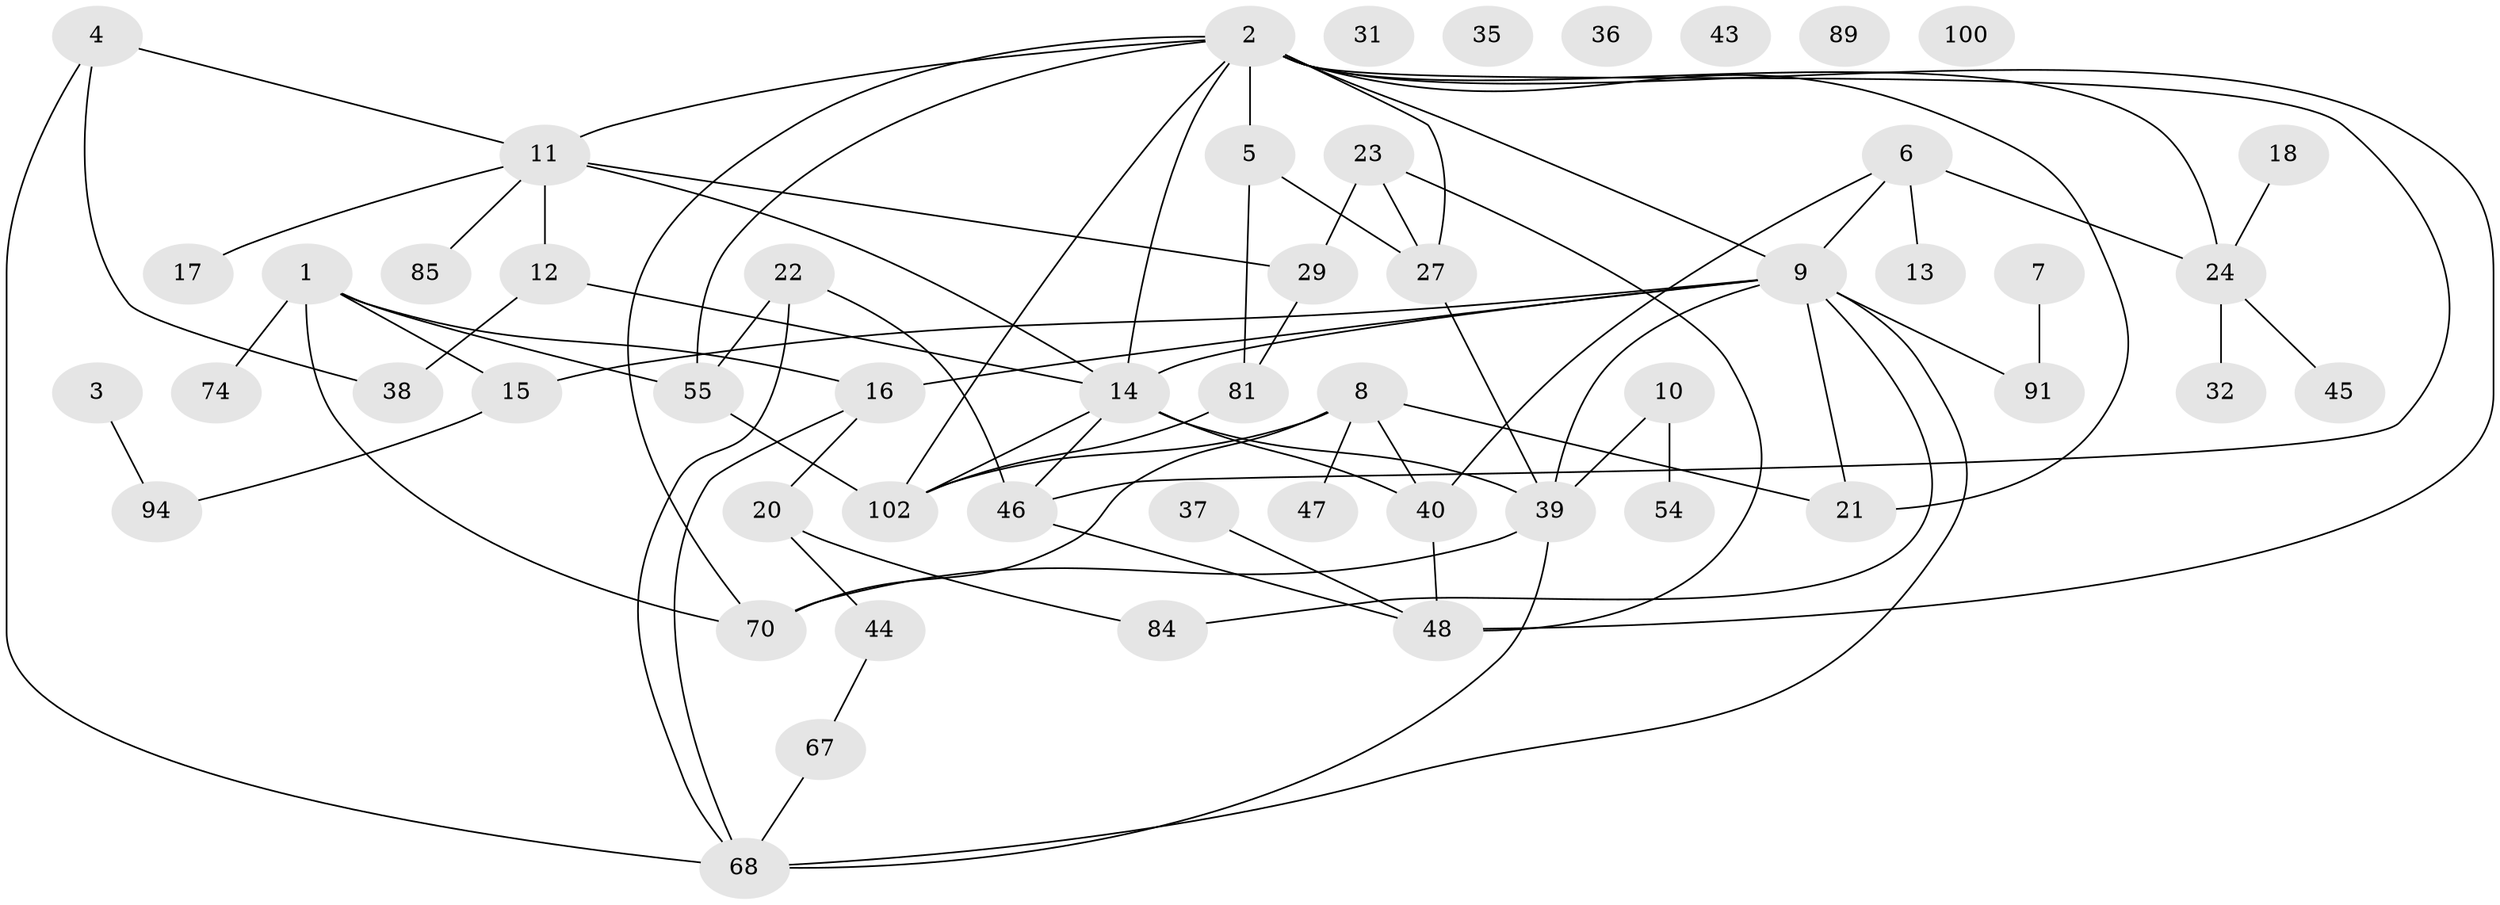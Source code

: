 // original degree distribution, {3: 0.2616822429906542, 4: 0.1308411214953271, 1: 0.205607476635514, 2: 0.2336448598130841, 5: 0.06542056074766354, 7: 0.009345794392523364, 0: 0.056074766355140186, 6: 0.037383177570093455}
// Generated by graph-tools (version 1.1) at 2025/12/03/09/25 04:12:54]
// undirected, 53 vertices, 79 edges
graph export_dot {
graph [start="1"]
  node [color=gray90,style=filled];
  1 [super="+88"];
  2 [super="+69+19+56"];
  3 [super="+61"];
  4 [super="+62"];
  5 [super="+42"];
  6 [super="+51+50+49"];
  7;
  8 [super="+71"];
  9 [super="+101+34"];
  10;
  11 [super="+86+65"];
  12 [super="+66"];
  13;
  14 [super="+26"];
  15 [super="+73"];
  16 [super="+33"];
  17 [super="+64+76"];
  18;
  20 [super="+83"];
  21;
  22 [super="+30"];
  23 [super="+52"];
  24 [super="+25+59"];
  27 [super="+80"];
  29;
  31;
  32;
  35;
  36;
  37;
  38;
  39 [super="+41+53"];
  40 [super="+78"];
  43;
  44;
  45;
  46;
  47;
  48 [super="+98"];
  54;
  55 [super="+104"];
  67;
  68 [super="+72"];
  70 [super="+77"];
  74 [super="+105"];
  81 [super="+87"];
  84;
  85;
  89;
  91;
  94;
  100;
  102 [super="+106"];
  1 -- 74;
  1 -- 15;
  1 -- 70;
  1 -- 55;
  1 -- 16;
  2 -- 102;
  2 -- 21;
  2 -- 55;
  2 -- 48 [weight=2];
  2 -- 70 [weight=2];
  2 -- 11 [weight=2];
  2 -- 14;
  2 -- 46;
  2 -- 24;
  2 -- 9;
  2 -- 5 [weight=2];
  2 -- 27;
  3 -- 94;
  4 -- 38;
  4 -- 11;
  4 -- 68;
  5 -- 81;
  5 -- 27;
  6 -- 9;
  6 -- 40;
  6 -- 24;
  6 -- 13;
  7 -- 91;
  8 -- 40;
  8 -- 102;
  8 -- 21;
  8 -- 70;
  8 -- 47;
  9 -- 16;
  9 -- 14;
  9 -- 15;
  9 -- 84;
  9 -- 21;
  9 -- 91;
  9 -- 39;
  9 -- 68;
  10 -- 54;
  10 -- 39;
  11 -- 29;
  11 -- 12;
  11 -- 17;
  11 -- 85;
  11 -- 14 [weight=2];
  12 -- 38;
  12 -- 14;
  14 -- 39 [weight=2];
  14 -- 102;
  14 -- 46;
  14 -- 40;
  15 -- 94;
  16 -- 20;
  16 -- 68;
  18 -- 24;
  20 -- 44;
  20 -- 84;
  22 -- 55;
  22 -- 68;
  22 -- 46;
  23 -- 29;
  23 -- 48;
  23 -- 27;
  24 -- 32;
  24 -- 45;
  27 -- 39;
  29 -- 81;
  37 -- 48;
  39 -- 70;
  39 -- 68;
  40 -- 48;
  44 -- 67;
  46 -- 48;
  55 -- 102;
  67 -- 68;
  81 -- 102;
}
